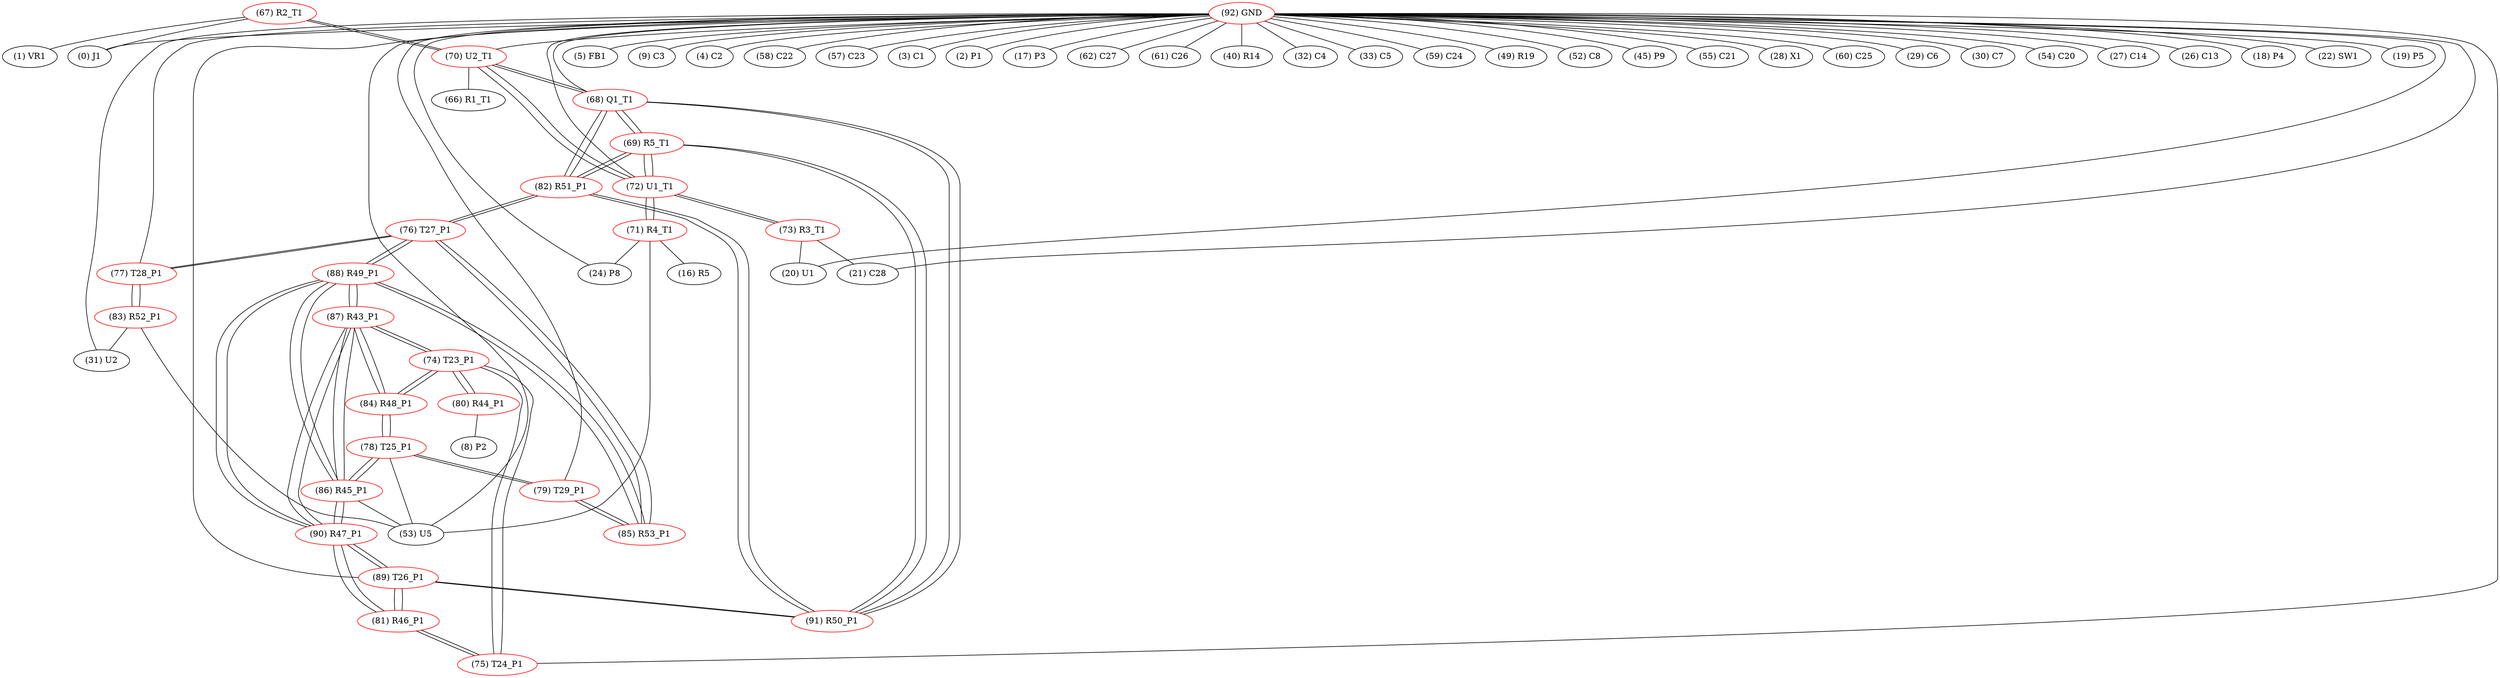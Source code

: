 graph {
	67 [label="(67) R2_T1" color=red]
	0 [label="(0) J1"]
	1 [label="(1) VR1"]
	70 [label="(70) U2_T1"]
	68 [label="(68) Q1_T1" color=red]
	70 [label="(70) U2_T1"]
	82 [label="(82) R51_P1"]
	91 [label="(91) R50_P1"]
	69 [label="(69) R5_T1"]
	69 [label="(69) R5_T1" color=red]
	72 [label="(72) U1_T1"]
	82 [label="(82) R51_P1"]
	91 [label="(91) R50_P1"]
	68 [label="(68) Q1_T1"]
	70 [label="(70) U2_T1" color=red]
	67 [label="(67) R2_T1"]
	72 [label="(72) U1_T1"]
	66 [label="(66) R1_T1"]
	68 [label="(68) Q1_T1"]
	71 [label="(71) R4_T1" color=red]
	16 [label="(16) R5"]
	24 [label="(24) P8"]
	53 [label="(53) U5"]
	72 [label="(72) U1_T1"]
	72 [label="(72) U1_T1" color=red]
	73 [label="(73) R3_T1"]
	71 [label="(71) R4_T1"]
	70 [label="(70) U2_T1"]
	69 [label="(69) R5_T1"]
	73 [label="(73) R3_T1" color=red]
	20 [label="(20) U1"]
	21 [label="(21) C28"]
	72 [label="(72) U1_T1"]
	74 [label="(74) T23_P1" color=red]
	84 [label="(84) R48_P1"]
	87 [label="(87) R43_P1"]
	75 [label="(75) T24_P1"]
	80 [label="(80) R44_P1"]
	75 [label="(75) T24_P1" color=red]
	81 [label="(81) R46_P1"]
	74 [label="(74) T23_P1"]
	76 [label="(76) T27_P1" color=red]
	82 [label="(82) R51_P1"]
	77 [label="(77) T28_P1"]
	85 [label="(85) R53_P1"]
	88 [label="(88) R49_P1"]
	77 [label="(77) T28_P1" color=red]
	83 [label="(83) R52_P1"]
	76 [label="(76) T27_P1"]
	78 [label="(78) T25_P1" color=red]
	79 [label="(79) T29_P1"]
	84 [label="(84) R48_P1"]
	86 [label="(86) R45_P1"]
	53 [label="(53) U5"]
	79 [label="(79) T29_P1" color=red]
	78 [label="(78) T25_P1"]
	85 [label="(85) R53_P1"]
	80 [label="(80) R44_P1" color=red]
	8 [label="(8) P2"]
	74 [label="(74) T23_P1"]
	81 [label="(81) R46_P1" color=red]
	89 [label="(89) T26_P1"]
	90 [label="(90) R47_P1"]
	75 [label="(75) T24_P1"]
	82 [label="(82) R51_P1" color=red]
	76 [label="(76) T27_P1"]
	91 [label="(91) R50_P1"]
	69 [label="(69) R5_T1"]
	68 [label="(68) Q1_T1"]
	83 [label="(83) R52_P1" color=red]
	53 [label="(53) U5"]
	31 [label="(31) U2"]
	77 [label="(77) T28_P1"]
	84 [label="(84) R48_P1" color=red]
	78 [label="(78) T25_P1"]
	74 [label="(74) T23_P1"]
	87 [label="(87) R43_P1"]
	85 [label="(85) R53_P1" color=red]
	79 [label="(79) T29_P1"]
	76 [label="(76) T27_P1"]
	88 [label="(88) R49_P1"]
	86 [label="(86) R45_P1" color=red]
	90 [label="(90) R47_P1"]
	87 [label="(87) R43_P1"]
	88 [label="(88) R49_P1"]
	78 [label="(78) T25_P1"]
	53 [label="(53) U5"]
	87 [label="(87) R43_P1" color=red]
	84 [label="(84) R48_P1"]
	74 [label="(74) T23_P1"]
	90 [label="(90) R47_P1"]
	86 [label="(86) R45_P1"]
	88 [label="(88) R49_P1"]
	88 [label="(88) R49_P1" color=red]
	90 [label="(90) R47_P1"]
	86 [label="(86) R45_P1"]
	87 [label="(87) R43_P1"]
	76 [label="(76) T27_P1"]
	85 [label="(85) R53_P1"]
	89 [label="(89) T26_P1" color=red]
	91 [label="(91) R50_P1"]
	81 [label="(81) R46_P1"]
	90 [label="(90) R47_P1"]
	90 [label="(90) R47_P1" color=red]
	86 [label="(86) R45_P1"]
	87 [label="(87) R43_P1"]
	88 [label="(88) R49_P1"]
	89 [label="(89) T26_P1"]
	81 [label="(81) R46_P1"]
	91 [label="(91) R50_P1" color=red]
	89 [label="(89) T26_P1"]
	82 [label="(82) R51_P1"]
	69 [label="(69) R5_T1"]
	68 [label="(68) Q1_T1"]
	92 [label="(92) GND" color=red]
	5 [label="(5) FB1"]
	9 [label="(9) C3"]
	0 [label="(0) J1"]
	4 [label="(4) C2"]
	58 [label="(58) C22"]
	57 [label="(57) C23"]
	3 [label="(3) C1"]
	2 [label="(2) P1"]
	17 [label="(17) P3"]
	62 [label="(62) C27"]
	61 [label="(61) C26"]
	40 [label="(40) R14"]
	32 [label="(32) C4"]
	33 [label="(33) C5"]
	53 [label="(53) U5"]
	59 [label="(59) C24"]
	49 [label="(49) R19"]
	52 [label="(52) C8"]
	45 [label="(45) P9"]
	55 [label="(55) C21"]
	28 [label="(28) X1"]
	60 [label="(60) C25"]
	29 [label="(29) C6"]
	30 [label="(30) C7"]
	54 [label="(54) C20"]
	27 [label="(27) C14"]
	26 [label="(26) C13"]
	31 [label="(31) U2"]
	20 [label="(20) U1"]
	24 [label="(24) P8"]
	21 [label="(21) C28"]
	18 [label="(18) P4"]
	22 [label="(22) SW1"]
	19 [label="(19) P5"]
	68 [label="(68) Q1_T1"]
	70 [label="(70) U2_T1"]
	72 [label="(72) U1_T1"]
	89 [label="(89) T26_P1"]
	75 [label="(75) T24_P1"]
	79 [label="(79) T29_P1"]
	77 [label="(77) T28_P1"]
	67 -- 0
	67 -- 1
	67 -- 70
	68 -- 70
	68 -- 82
	68 -- 91
	68 -- 69
	69 -- 72
	69 -- 82
	69 -- 91
	69 -- 68
	70 -- 67
	70 -- 72
	70 -- 66
	70 -- 68
	71 -- 16
	71 -- 24
	71 -- 53
	71 -- 72
	72 -- 73
	72 -- 71
	72 -- 70
	72 -- 69
	73 -- 20
	73 -- 21
	73 -- 72
	74 -- 84
	74 -- 87
	74 -- 75
	74 -- 80
	75 -- 81
	75 -- 74
	76 -- 82
	76 -- 77
	76 -- 85
	76 -- 88
	77 -- 83
	77 -- 76
	78 -- 79
	78 -- 84
	78 -- 86
	78 -- 53
	79 -- 78
	79 -- 85
	80 -- 8
	80 -- 74
	81 -- 89
	81 -- 90
	81 -- 75
	82 -- 76
	82 -- 91
	82 -- 69
	82 -- 68
	83 -- 53
	83 -- 31
	83 -- 77
	84 -- 78
	84 -- 74
	84 -- 87
	85 -- 79
	85 -- 76
	85 -- 88
	86 -- 90
	86 -- 87
	86 -- 88
	86 -- 78
	86 -- 53
	87 -- 84
	87 -- 74
	87 -- 90
	87 -- 86
	87 -- 88
	88 -- 90
	88 -- 86
	88 -- 87
	88 -- 76
	88 -- 85
	89 -- 91
	89 -- 81
	89 -- 90
	90 -- 86
	90 -- 87
	90 -- 88
	90 -- 89
	90 -- 81
	91 -- 89
	91 -- 82
	91 -- 69
	91 -- 68
	92 -- 5
	92 -- 9
	92 -- 0
	92 -- 4
	92 -- 58
	92 -- 57
	92 -- 3
	92 -- 2
	92 -- 17
	92 -- 62
	92 -- 61
	92 -- 40
	92 -- 32
	92 -- 33
	92 -- 53
	92 -- 59
	92 -- 49
	92 -- 52
	92 -- 45
	92 -- 55
	92 -- 28
	92 -- 60
	92 -- 29
	92 -- 30
	92 -- 54
	92 -- 27
	92 -- 26
	92 -- 31
	92 -- 20
	92 -- 24
	92 -- 21
	92 -- 18
	92 -- 22
	92 -- 19
	92 -- 68
	92 -- 70
	92 -- 72
	92 -- 89
	92 -- 75
	92 -- 79
	92 -- 77
}